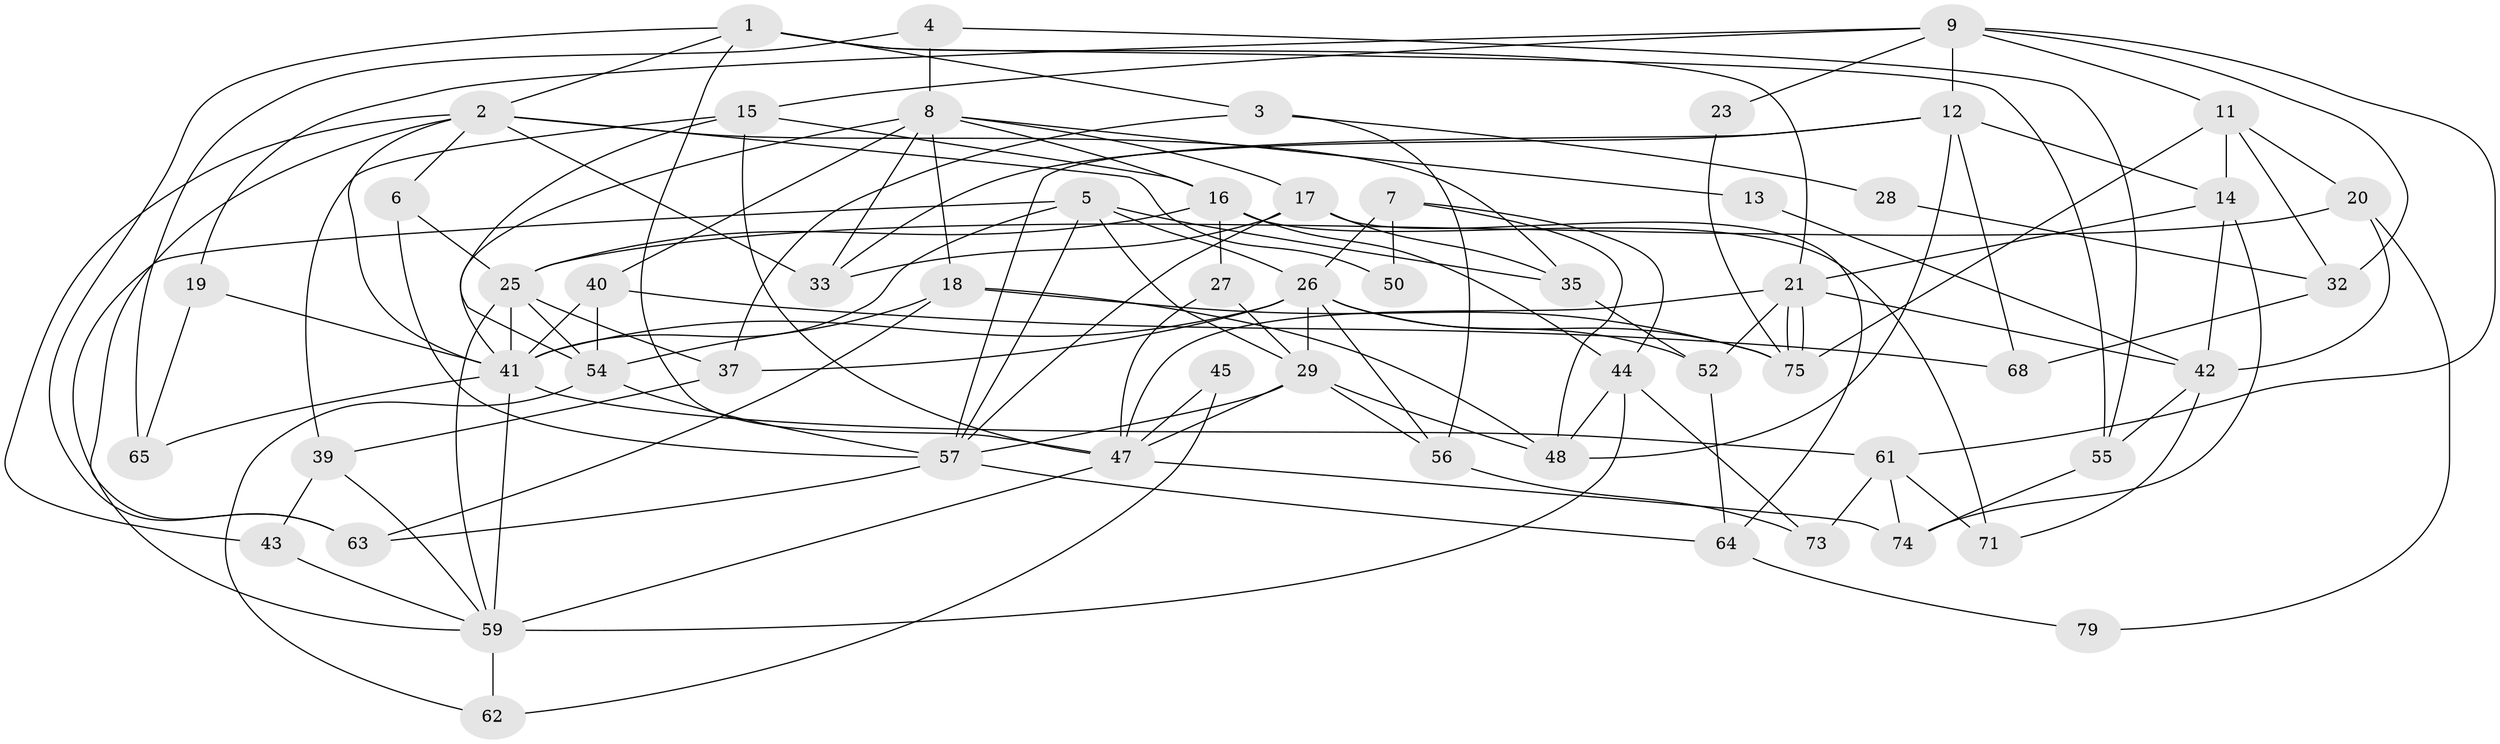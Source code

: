 // Generated by graph-tools (version 1.1) at 2025/23/03/03/25 07:23:58]
// undirected, 57 vertices, 135 edges
graph export_dot {
graph [start="1"]
  node [color=gray90,style=filled];
  1 [super="+81"];
  2 [super="+10"];
  3;
  4;
  5 [super="+22"];
  6;
  7;
  8 [super="+36"];
  9 [super="+30"];
  11 [super="+46"];
  12 [super="+31"];
  13;
  14;
  15 [super="+72"];
  16 [super="+66"];
  17 [super="+24"];
  18 [super="+78"];
  19;
  20;
  21;
  23;
  25 [super="+53"];
  26 [super="+34"];
  27;
  28;
  29 [super="+38"];
  32;
  33;
  35;
  37;
  39 [super="+51"];
  40;
  41 [super="+49"];
  42 [super="+60"];
  43;
  44 [super="+76"];
  45;
  47 [super="+58"];
  48 [super="+70"];
  50;
  52 [super="+80"];
  54 [super="+77"];
  55 [super="+82"];
  56;
  57;
  59 [super="+69"];
  61 [super="+67"];
  62;
  63;
  64;
  65;
  68;
  71;
  73;
  74;
  75;
  79;
  1 -- 63;
  1 -- 21;
  1 -- 3;
  1 -- 47;
  1 -- 2;
  1 -- 55;
  2 -- 43;
  2 -- 50;
  2 -- 63;
  2 -- 33;
  2 -- 35;
  2 -- 6;
  2 -- 41;
  3 -- 56;
  3 -- 28;
  3 -- 37;
  4 -- 8;
  4 -- 65;
  4 -- 55;
  5 -- 59;
  5 -- 29;
  5 -- 41;
  5 -- 57;
  5 -- 26;
  5 -- 35;
  6 -- 57;
  6 -- 25;
  7 -- 44;
  7 -- 50;
  7 -- 48;
  7 -- 26;
  8 -- 41;
  8 -- 13;
  8 -- 16;
  8 -- 18;
  8 -- 17;
  8 -- 40;
  8 -- 33;
  9 -- 12;
  9 -- 19;
  9 -- 23;
  9 -- 61;
  9 -- 32;
  9 -- 11;
  9 -- 15;
  11 -- 14;
  11 -- 20;
  11 -- 32;
  11 -- 75;
  12 -- 14;
  12 -- 57;
  12 -- 33;
  12 -- 68;
  12 -- 48;
  13 -- 42;
  14 -- 74;
  14 -- 21;
  14 -- 42;
  15 -- 16;
  15 -- 39;
  15 -- 54;
  15 -- 47;
  16 -- 71;
  16 -- 25;
  16 -- 27;
  16 -- 44;
  17 -- 33;
  17 -- 57;
  17 -- 64;
  17 -- 35;
  18 -- 54;
  18 -- 48;
  18 -- 75;
  18 -- 63;
  19 -- 65;
  19 -- 41;
  20 -- 25;
  20 -- 79;
  20 -- 42;
  21 -- 75;
  21 -- 75;
  21 -- 42;
  21 -- 47;
  21 -- 52;
  23 -- 75;
  25 -- 41;
  25 -- 37;
  25 -- 59;
  25 -- 54;
  26 -- 41;
  26 -- 37;
  26 -- 52;
  26 -- 56;
  26 -- 75;
  26 -- 29;
  27 -- 47;
  27 -- 29;
  28 -- 32;
  29 -- 47 [weight=2];
  29 -- 57;
  29 -- 48;
  29 -- 56;
  32 -- 68;
  35 -- 52;
  37 -- 39;
  39 -- 43;
  39 -- 59;
  40 -- 68;
  40 -- 54;
  40 -- 41;
  41 -- 59;
  41 -- 61;
  41 -- 65;
  42 -- 55;
  42 -- 71;
  43 -- 59;
  44 -- 59;
  44 -- 73;
  44 -- 48;
  45 -- 62;
  45 -- 47;
  47 -- 59 [weight=2];
  47 -- 74;
  52 -- 64;
  54 -- 57;
  54 -- 62;
  55 -- 74;
  56 -- 73;
  57 -- 63;
  57 -- 64;
  59 -- 62;
  61 -- 73;
  61 -- 74;
  61 -- 71;
  64 -- 79;
}
